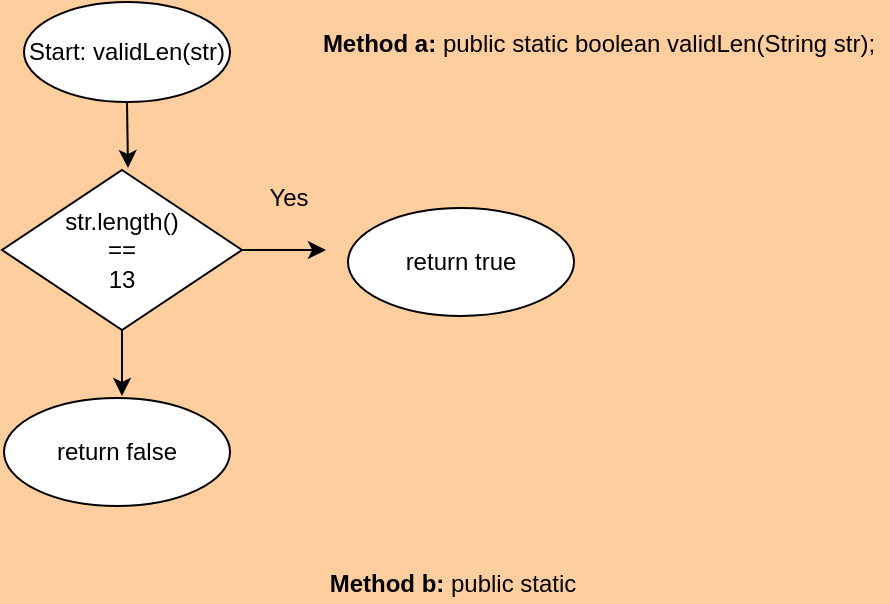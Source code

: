 <mxfile version="15.8.6" type="github">
  <diagram id="-9hg9eVJG7kxrBAUTR_8" name="Page-1">
    <mxGraphModel dx="730" dy="580" grid="0" gridSize="10" guides="1" tooltips="1" connect="1" arrows="1" fold="1" page="1" pageScale="1" pageWidth="850" pageHeight="1100" background="#FFCE9F" math="0" shadow="0">
      <root>
        <mxCell id="0" />
        <mxCell id="1" parent="0" />
        <mxCell id="r9CkXue-bHdeNtXBqur1-1" value="&lt;b&gt;Method a: &lt;/b&gt;public static boolean validLen(String str);" style="text;html=1;align=center;verticalAlign=middle;resizable=0;points=[];autosize=1;strokeColor=none;fillColor=none;" vertex="1" parent="1">
          <mxGeometry x="438" y="17" width="290" height="18" as="geometry" />
        </mxCell>
        <mxCell id="r9CkXue-bHdeNtXBqur1-6" style="edgeStyle=orthogonalEdgeStyle;rounded=0;orthogonalLoop=1;jettySize=auto;html=1;exitX=0.5;exitY=1;exitDx=0;exitDy=0;" edge="1" parent="1" source="r9CkXue-bHdeNtXBqur1-2">
          <mxGeometry relative="1" as="geometry">
            <mxPoint x="348" y="88" as="targetPoint" />
          </mxGeometry>
        </mxCell>
        <mxCell id="r9CkXue-bHdeNtXBqur1-2" value="Start: validLen(str)" style="ellipse;whiteSpace=wrap;html=1;" vertex="1" parent="1">
          <mxGeometry x="296" y="5" width="103" height="50" as="geometry" />
        </mxCell>
        <mxCell id="r9CkXue-bHdeNtXBqur1-5" style="edgeStyle=orthogonalEdgeStyle;rounded=0;orthogonalLoop=1;jettySize=auto;html=1;exitX=1;exitY=0.5;exitDx=0;exitDy=0;" edge="1" parent="1" source="r9CkXue-bHdeNtXBqur1-3">
          <mxGeometry relative="1" as="geometry">
            <mxPoint x="447" y="129" as="targetPoint" />
          </mxGeometry>
        </mxCell>
        <mxCell id="r9CkXue-bHdeNtXBqur1-11" style="edgeStyle=orthogonalEdgeStyle;rounded=0;orthogonalLoop=1;jettySize=auto;html=1;exitX=0.5;exitY=1;exitDx=0;exitDy=0;" edge="1" parent="1" source="r9CkXue-bHdeNtXBqur1-3">
          <mxGeometry relative="1" as="geometry">
            <mxPoint x="345" y="202" as="targetPoint" />
          </mxGeometry>
        </mxCell>
        <mxCell id="r9CkXue-bHdeNtXBqur1-3" value="&lt;div&gt;str.length()&lt;/div&gt;&lt;div&gt;==&lt;/div&gt;&lt;div&gt;13&lt;br&gt;&lt;/div&gt;" style="rhombus;whiteSpace=wrap;html=1;" vertex="1" parent="1">
          <mxGeometry x="285" y="89" width="120" height="80" as="geometry" />
        </mxCell>
        <mxCell id="r9CkXue-bHdeNtXBqur1-4" value="return true" style="ellipse;whiteSpace=wrap;html=1;" vertex="1" parent="1">
          <mxGeometry x="458" y="108" width="113" height="54" as="geometry" />
        </mxCell>
        <mxCell id="r9CkXue-bHdeNtXBqur1-7" value="Yes" style="text;html=1;align=center;verticalAlign=middle;resizable=0;points=[];autosize=1;strokeColor=none;fillColor=none;" vertex="1" parent="1">
          <mxGeometry x="413" y="94" width="30" height="18" as="geometry" />
        </mxCell>
        <mxCell id="r9CkXue-bHdeNtXBqur1-10" value="return false" style="ellipse;whiteSpace=wrap;html=1;" vertex="1" parent="1">
          <mxGeometry x="286" y="203" width="113" height="54" as="geometry" />
        </mxCell>
        <mxCell id="r9CkXue-bHdeNtXBqur1-12" value="&lt;b&gt;Method b:&lt;/b&gt; public static " style="text;html=1;align=center;verticalAlign=middle;resizable=0;points=[];autosize=1;strokeColor=none;fillColor=none;" vertex="1" parent="1">
          <mxGeometry x="443" y="287" width="133" height="18" as="geometry" />
        </mxCell>
      </root>
    </mxGraphModel>
  </diagram>
</mxfile>
